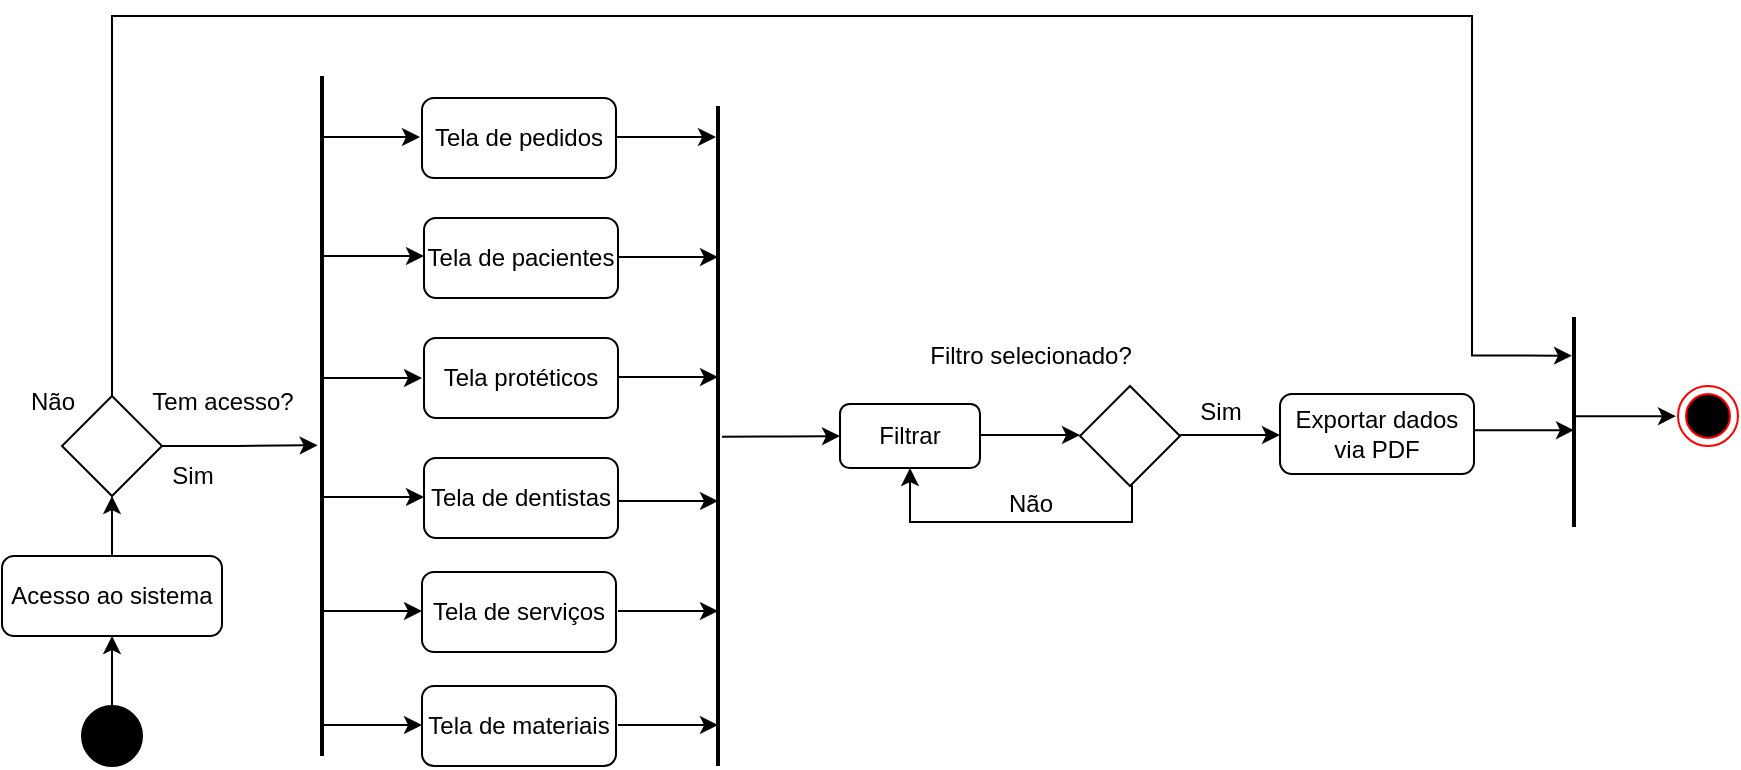 <mxfile version="26.2.12">
  <diagram name="Página-1" id="HFhLeTImkTpYcbtmZ-wR">
    <mxGraphModel dx="2046" dy="631" grid="1" gridSize="10" guides="1" tooltips="1" connect="1" arrows="1" fold="1" page="1" pageScale="1" pageWidth="827" pageHeight="1169" math="0" shadow="0">
      <root>
        <mxCell id="0" />
        <mxCell id="1" parent="0" />
        <mxCell id="_RJJTrnls7SccO1oR1Wn-64" style="edgeStyle=orthogonalEdgeStyle;rounded=0;orthogonalLoop=1;jettySize=auto;html=1;" parent="1" source="_RJJTrnls7SccO1oR1Wn-1" edge="1">
          <mxGeometry relative="1" as="geometry">
            <mxPoint x="50" y="450.0" as="targetPoint" />
          </mxGeometry>
        </mxCell>
        <mxCell id="_RJJTrnls7SccO1oR1Wn-1" value="" style="ellipse;whiteSpace=wrap;html=1;aspect=fixed;fillColor=#000000;" parent="1" vertex="1">
          <mxGeometry x="35" y="485" width="30" height="30" as="geometry" />
        </mxCell>
        <mxCell id="_RJJTrnls7SccO1oR1Wn-17" style="edgeStyle=orthogonalEdgeStyle;rounded=0;orthogonalLoop=1;jettySize=auto;html=1;" parent="1" edge="1">
          <mxGeometry relative="1" as="geometry">
            <mxPoint x="206" y="260" as="targetPoint" />
            <mxPoint x="156" y="260" as="sourcePoint" />
          </mxGeometry>
        </mxCell>
        <mxCell id="_RJJTrnls7SccO1oR1Wn-8" value="" style="line;strokeWidth=2;html=1;direction=south;" parent="1" vertex="1">
          <mxGeometry x="150" y="170" width="10" height="340" as="geometry" />
        </mxCell>
        <mxCell id="_RJJTrnls7SccO1oR1Wn-12" value="Tela de pedidos" style="rounded=1;whiteSpace=wrap;html=1;fillColor=#FFFFFF;" parent="1" vertex="1">
          <mxGeometry x="205" y="181" width="97" height="40" as="geometry" />
        </mxCell>
        <mxCell id="_RJJTrnls7SccO1oR1Wn-18" style="edgeStyle=orthogonalEdgeStyle;rounded=0;orthogonalLoop=1;jettySize=auto;html=1;" parent="1" edge="1">
          <mxGeometry relative="1" as="geometry">
            <mxPoint x="204" y="200.5" as="targetPoint" />
            <mxPoint x="154" y="200.5" as="sourcePoint" />
          </mxGeometry>
        </mxCell>
        <mxCell id="_RJJTrnls7SccO1oR1Wn-19" value="Tela de pacientes" style="rounded=1;whiteSpace=wrap;html=1;fillColor=#FFFFFF;" parent="1" vertex="1">
          <mxGeometry x="206" y="241" width="97" height="40" as="geometry" />
        </mxCell>
        <mxCell id="_RJJTrnls7SccO1oR1Wn-20" value="Tela protéticos" style="rounded=1;whiteSpace=wrap;html=1;fillColor=#FFFFFF;" parent="1" vertex="1">
          <mxGeometry x="206" y="301" width="97" height="40" as="geometry" />
        </mxCell>
        <mxCell id="_RJJTrnls7SccO1oR1Wn-21" style="edgeStyle=orthogonalEdgeStyle;rounded=0;orthogonalLoop=1;jettySize=auto;html=1;" parent="1" edge="1">
          <mxGeometry relative="1" as="geometry">
            <mxPoint x="205" y="321" as="targetPoint" />
            <mxPoint x="155" y="321" as="sourcePoint" />
          </mxGeometry>
        </mxCell>
        <mxCell id="_RJJTrnls7SccO1oR1Wn-22" value="Tela de dentistas" style="rounded=1;whiteSpace=wrap;html=1;fillColor=#FFFFFF;" parent="1" vertex="1">
          <mxGeometry x="206" y="361" width="97" height="40" as="geometry" />
        </mxCell>
        <mxCell id="_RJJTrnls7SccO1oR1Wn-23" style="edgeStyle=orthogonalEdgeStyle;rounded=0;orthogonalLoop=1;jettySize=auto;html=1;" parent="1" edge="1">
          <mxGeometry relative="1" as="geometry">
            <mxPoint x="206" y="380.5" as="targetPoint" />
            <mxPoint x="156" y="380.5" as="sourcePoint" />
          </mxGeometry>
        </mxCell>
        <mxCell id="_RJJTrnls7SccO1oR1Wn-33" value="" style="edgeStyle=orthogonalEdgeStyle;rounded=0;orthogonalLoop=1;jettySize=auto;html=1;" parent="1" source="_RJJTrnls7SccO1oR1Wn-31" target="_RJJTrnls7SccO1oR1Wn-32" edge="1">
          <mxGeometry relative="1" as="geometry" />
        </mxCell>
        <mxCell id="_RJJTrnls7SccO1oR1Wn-31" value="Acesso ao sistema" style="rounded=1;whiteSpace=wrap;html=1;fillColor=#FFFFFF;" parent="1" vertex="1">
          <mxGeometry x="-5" y="410" width="110" height="40" as="geometry" />
        </mxCell>
        <mxCell id="_RJJTrnls7SccO1oR1Wn-32" value="" style="rhombus;whiteSpace=wrap;html=1;" parent="1" vertex="1">
          <mxGeometry x="25" y="330" width="50" height="50" as="geometry" />
        </mxCell>
        <mxCell id="_RJJTrnls7SccO1oR1Wn-34" value="Tem acesso?" style="text;html=1;align=center;verticalAlign=middle;resizable=0;points=[];autosize=1;strokeColor=none;fillColor=none;" parent="1" vertex="1">
          <mxGeometry x="60" y="318" width="90" height="30" as="geometry" />
        </mxCell>
        <mxCell id="_RJJTrnls7SccO1oR1Wn-37" value="Sim" style="text;html=1;align=center;verticalAlign=middle;resizable=0;points=[];autosize=1;strokeColor=none;fillColor=none;" parent="1" vertex="1">
          <mxGeometry x="70" y="355" width="40" height="30" as="geometry" />
        </mxCell>
        <mxCell id="_RJJTrnls7SccO1oR1Wn-38" value="Tela de serviços" style="rounded=1;whiteSpace=wrap;html=1;fillColor=#FFFFFF;" parent="1" vertex="1">
          <mxGeometry x="205" y="418" width="97" height="40" as="geometry" />
        </mxCell>
        <mxCell id="_RJJTrnls7SccO1oR1Wn-39" style="edgeStyle=orthogonalEdgeStyle;rounded=0;orthogonalLoop=1;jettySize=auto;html=1;" parent="1" edge="1">
          <mxGeometry relative="1" as="geometry">
            <mxPoint x="205" y="437.5" as="targetPoint" />
            <mxPoint x="155" y="437.5" as="sourcePoint" />
          </mxGeometry>
        </mxCell>
        <mxCell id="_RJJTrnls7SccO1oR1Wn-40" value="Tela de materiais" style="rounded=1;whiteSpace=wrap;html=1;fillColor=#FFFFFF;" parent="1" vertex="1">
          <mxGeometry x="205" y="475" width="97" height="40" as="geometry" />
        </mxCell>
        <mxCell id="_RJJTrnls7SccO1oR1Wn-41" style="edgeStyle=orthogonalEdgeStyle;rounded=0;orthogonalLoop=1;jettySize=auto;html=1;" parent="1" edge="1">
          <mxGeometry relative="1" as="geometry">
            <mxPoint x="205" y="494.5" as="targetPoint" />
            <mxPoint x="155" y="494.5" as="sourcePoint" />
          </mxGeometry>
        </mxCell>
        <mxCell id="_RJJTrnls7SccO1oR1Wn-90" style="edgeStyle=orthogonalEdgeStyle;rounded=0;orthogonalLoop=1;jettySize=auto;html=1;entryX=0;entryY=0.5;entryDx=0;entryDy=0;exitX=0.501;exitY=0.3;exitDx=0;exitDy=0;exitPerimeter=0;" parent="1" source="_RJJTrnls7SccO1oR1Wn-42" target="_RJJTrnls7SccO1oR1Wn-53" edge="1">
          <mxGeometry relative="1" as="geometry" />
        </mxCell>
        <mxCell id="_RJJTrnls7SccO1oR1Wn-42" value="" style="line;strokeWidth=2;html=1;direction=south;" parent="1" vertex="1">
          <mxGeometry x="348" y="185" width="10" height="330" as="geometry" />
        </mxCell>
        <mxCell id="_RJJTrnls7SccO1oR1Wn-53" value="Filtrar" style="rounded=1;whiteSpace=wrap;html=1;fillColor=#FFFFFF;" parent="1" vertex="1">
          <mxGeometry x="414" y="334" width="70" height="32" as="geometry" />
        </mxCell>
        <mxCell id="_RJJTrnls7SccO1oR1Wn-61" style="edgeStyle=orthogonalEdgeStyle;rounded=0;orthogonalLoop=1;jettySize=auto;html=1;entryX=0.5;entryY=1;entryDx=0;entryDy=0;" parent="1" source="_RJJTrnls7SccO1oR1Wn-58" target="_RJJTrnls7SccO1oR1Wn-53" edge="1">
          <mxGeometry relative="1" as="geometry">
            <Array as="points">
              <mxPoint x="560" y="393" />
              <mxPoint x="449" y="393" />
            </Array>
          </mxGeometry>
        </mxCell>
        <mxCell id="_RJJTrnls7SccO1oR1Wn-58" value="" style="rhombus;whiteSpace=wrap;html=1;" parent="1" vertex="1">
          <mxGeometry x="534" y="325" width="50" height="50" as="geometry" />
        </mxCell>
        <mxCell id="_RJJTrnls7SccO1oR1Wn-60" value="Filtro selecionado?" style="text;html=1;align=center;verticalAlign=middle;resizable=0;points=[];autosize=1;strokeColor=none;fillColor=none;" parent="1" vertex="1">
          <mxGeometry x="449" y="295" width="120" height="30" as="geometry" />
        </mxCell>
        <mxCell id="_RJJTrnls7SccO1oR1Wn-62" value="Não" style="text;html=1;align=center;verticalAlign=middle;resizable=0;points=[];autosize=1;strokeColor=none;fillColor=none;" parent="1" vertex="1">
          <mxGeometry x="484" y="369" width="50" height="30" as="geometry" />
        </mxCell>
        <mxCell id="_RJJTrnls7SccO1oR1Wn-65" value="Exportar dados via PDF" style="rounded=1;whiteSpace=wrap;html=1;fillColor=#FFFFFF;" parent="1" vertex="1">
          <mxGeometry x="634" y="329" width="97" height="40" as="geometry" />
        </mxCell>
        <mxCell id="_RJJTrnls7SccO1oR1Wn-67" value="Sim" style="text;html=1;align=center;verticalAlign=middle;resizable=0;points=[];autosize=1;strokeColor=none;fillColor=none;" parent="1" vertex="1">
          <mxGeometry x="584" y="323" width="40" height="30" as="geometry" />
        </mxCell>
        <mxCell id="_RJJTrnls7SccO1oR1Wn-68" value="" style="ellipse;html=1;shape=endState;fillColor=#000000;strokeColor=#ff0000;" parent="1" vertex="1">
          <mxGeometry x="833" y="325" width="30" height="30" as="geometry" />
        </mxCell>
        <mxCell id="_RJJTrnls7SccO1oR1Wn-70" value="" style="line;strokeWidth=2;html=1;direction=south;" parent="1" vertex="1">
          <mxGeometry x="776" y="290.5" width="10" height="105" as="geometry" />
        </mxCell>
        <mxCell id="_RJJTrnls7SccO1oR1Wn-73" style="edgeStyle=orthogonalEdgeStyle;rounded=0;orthogonalLoop=1;jettySize=auto;html=1;entryX=0.184;entryY=0.6;entryDx=0;entryDy=0;entryPerimeter=0;" parent="1" source="_RJJTrnls7SccO1oR1Wn-32" target="_RJJTrnls7SccO1oR1Wn-70" edge="1">
          <mxGeometry relative="1" as="geometry">
            <Array as="points">
              <mxPoint x="50" y="140" />
              <mxPoint x="730" y="140" />
              <mxPoint x="730" y="310" />
            </Array>
          </mxGeometry>
        </mxCell>
        <mxCell id="_RJJTrnls7SccO1oR1Wn-74" value="Não" style="text;html=1;align=center;verticalAlign=middle;resizable=0;points=[];autosize=1;strokeColor=none;fillColor=none;" parent="1" vertex="1">
          <mxGeometry x="-5" y="318" width="50" height="30" as="geometry" />
        </mxCell>
        <mxCell id="_RJJTrnls7SccO1oR1Wn-81" style="edgeStyle=orthogonalEdgeStyle;rounded=0;orthogonalLoop=1;jettySize=auto;html=1;entryX=0.543;entryY=0.718;entryDx=0;entryDy=0;entryPerimeter=0;" parent="1" source="_RJJTrnls7SccO1oR1Wn-32" target="_RJJTrnls7SccO1oR1Wn-8" edge="1">
          <mxGeometry relative="1" as="geometry" />
        </mxCell>
        <mxCell id="_RJJTrnls7SccO1oR1Wn-84" style="edgeStyle=orthogonalEdgeStyle;rounded=0;orthogonalLoop=1;jettySize=auto;html=1;" parent="1" edge="1">
          <mxGeometry relative="1" as="geometry">
            <mxPoint x="352" y="200.55" as="targetPoint" />
            <mxPoint x="302" y="200.55" as="sourcePoint" />
          </mxGeometry>
        </mxCell>
        <mxCell id="_RJJTrnls7SccO1oR1Wn-85" style="edgeStyle=orthogonalEdgeStyle;rounded=0;orthogonalLoop=1;jettySize=auto;html=1;" parent="1" edge="1">
          <mxGeometry relative="1" as="geometry">
            <mxPoint x="353" y="260.55" as="targetPoint" />
            <mxPoint x="303" y="260.55" as="sourcePoint" />
          </mxGeometry>
        </mxCell>
        <mxCell id="_RJJTrnls7SccO1oR1Wn-86" style="edgeStyle=orthogonalEdgeStyle;rounded=0;orthogonalLoop=1;jettySize=auto;html=1;" parent="1" edge="1">
          <mxGeometry relative="1" as="geometry">
            <mxPoint x="353" y="320.55" as="targetPoint" />
            <mxPoint x="303" y="320.55" as="sourcePoint" />
          </mxGeometry>
        </mxCell>
        <mxCell id="_RJJTrnls7SccO1oR1Wn-87" style="edgeStyle=orthogonalEdgeStyle;rounded=0;orthogonalLoop=1;jettySize=auto;html=1;" parent="1" edge="1">
          <mxGeometry relative="1" as="geometry">
            <mxPoint x="353" y="382.55" as="targetPoint" />
            <mxPoint x="303" y="382.55" as="sourcePoint" />
          </mxGeometry>
        </mxCell>
        <mxCell id="_RJJTrnls7SccO1oR1Wn-88" style="edgeStyle=orthogonalEdgeStyle;rounded=0;orthogonalLoop=1;jettySize=auto;html=1;" parent="1" edge="1">
          <mxGeometry relative="1" as="geometry">
            <mxPoint x="353" y="437.55" as="targetPoint" />
            <mxPoint x="303" y="437.55" as="sourcePoint" />
          </mxGeometry>
        </mxCell>
        <mxCell id="_RJJTrnls7SccO1oR1Wn-89" style="edgeStyle=orthogonalEdgeStyle;rounded=0;orthogonalLoop=1;jettySize=auto;html=1;" parent="1" edge="1">
          <mxGeometry relative="1" as="geometry">
            <mxPoint x="353" y="494.55" as="targetPoint" />
            <mxPoint x="303" y="494.55" as="sourcePoint" />
          </mxGeometry>
        </mxCell>
        <mxCell id="_RJJTrnls7SccO1oR1Wn-92" style="edgeStyle=orthogonalEdgeStyle;rounded=0;orthogonalLoop=1;jettySize=auto;html=1;" parent="1" edge="1">
          <mxGeometry relative="1" as="geometry">
            <mxPoint x="832" y="340.09" as="targetPoint" />
            <mxPoint x="782" y="340.09" as="sourcePoint" />
          </mxGeometry>
        </mxCell>
        <mxCell id="_RJJTrnls7SccO1oR1Wn-93" style="edgeStyle=orthogonalEdgeStyle;rounded=0;orthogonalLoop=1;jettySize=auto;html=1;" parent="1" edge="1">
          <mxGeometry relative="1" as="geometry">
            <mxPoint x="781" y="347.09" as="targetPoint" />
            <mxPoint x="731" y="347.09" as="sourcePoint" />
          </mxGeometry>
        </mxCell>
        <mxCell id="_RJJTrnls7SccO1oR1Wn-95" style="edgeStyle=orthogonalEdgeStyle;rounded=0;orthogonalLoop=1;jettySize=auto;html=1;" parent="1" edge="1">
          <mxGeometry relative="1" as="geometry">
            <mxPoint x="634" y="349.55" as="targetPoint" />
            <mxPoint x="584" y="349.55" as="sourcePoint" />
          </mxGeometry>
        </mxCell>
        <mxCell id="_RJJTrnls7SccO1oR1Wn-96" style="edgeStyle=orthogonalEdgeStyle;rounded=0;orthogonalLoop=1;jettySize=auto;html=1;" parent="1" edge="1">
          <mxGeometry relative="1" as="geometry">
            <mxPoint x="534" y="349.55" as="targetPoint" />
            <mxPoint x="484" y="349.55" as="sourcePoint" />
          </mxGeometry>
        </mxCell>
      </root>
    </mxGraphModel>
  </diagram>
</mxfile>
